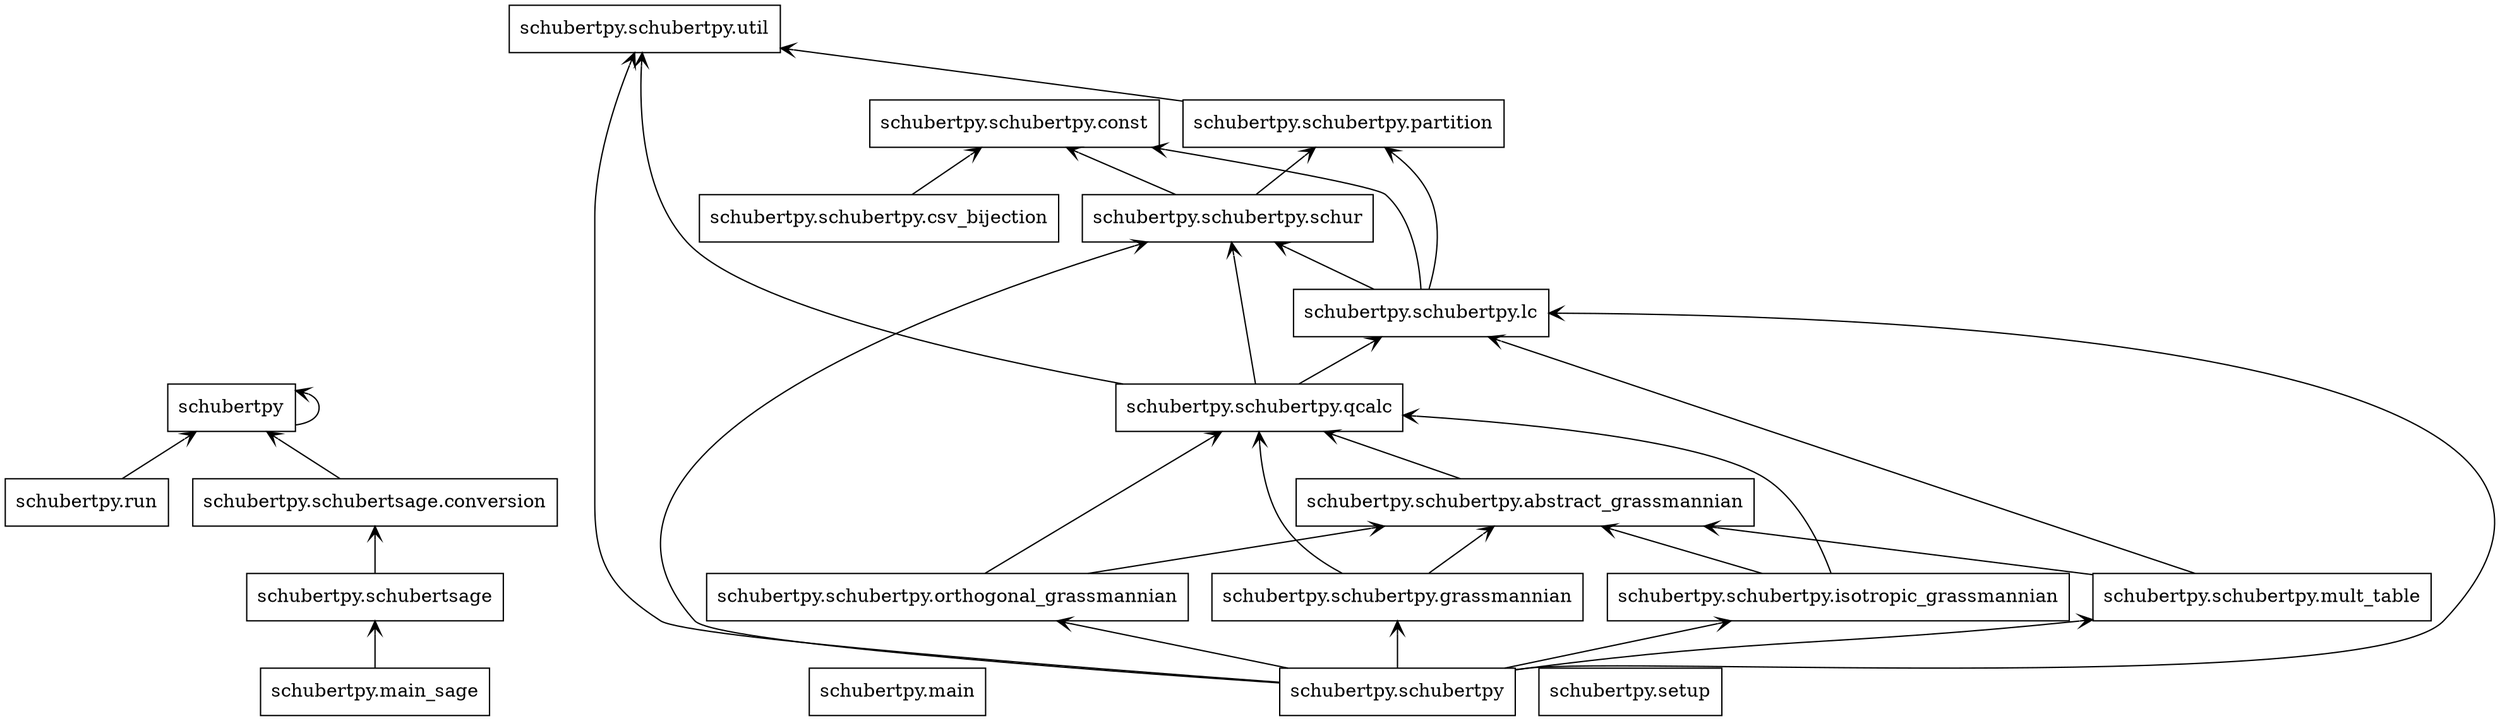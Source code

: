 digraph "packages_schubertpy" {
rankdir=BT
charset="utf-8"
"schubertpy" [color="black", label=<schubertpy>, shape="box", style="solid"];
"schubertpy.main" [color="black", label=<schubertpy.main>, shape="box", style="solid"];
"schubertpy.main_sage" [color="black", label=<schubertpy.main_sage>, shape="box", style="solid"];
"schubertpy.run" [color="black", label=<schubertpy.run>, shape="box", style="solid"];
"schubertpy.schubertpy" [color="black", label=<schubertpy.schubertpy>, shape="box", style="solid"];
"schubertpy.schubertpy.abstract_grassmannian" [color="black", label=<schubertpy.schubertpy.abstract_grassmannian>, shape="box", style="solid"];
"schubertpy.schubertpy.const" [color="black", label=<schubertpy.schubertpy.const>, shape="box", style="solid"];
"schubertpy.schubertpy.csv_bijection" [color="black", label=<schubertpy.schubertpy.csv_bijection>, shape="box", style="solid"];
"schubertpy.schubertpy.grassmannian" [color="black", label=<schubertpy.schubertpy.grassmannian>, shape="box", style="solid"];
"schubertpy.schubertpy.isotropic_grassmannian" [color="black", label=<schubertpy.schubertpy.isotropic_grassmannian>, shape="box", style="solid"];
"schubertpy.schubertpy.lc" [color="black", label=<schubertpy.schubertpy.lc>, shape="box", style="solid"];
"schubertpy.schubertpy.mult_table" [color="black", label=<schubertpy.schubertpy.mult_table>, shape="box", style="solid"];
"schubertpy.schubertpy.orthogonal_grassmannian" [color="black", label=<schubertpy.schubertpy.orthogonal_grassmannian>, shape="box", style="solid"];
"schubertpy.schubertpy.partition" [color="black", label=<schubertpy.schubertpy.partition>, shape="box", style="solid"];
"schubertpy.schubertpy.qcalc" [color="black", label=<schubertpy.schubertpy.qcalc>, shape="box", style="solid"];
"schubertpy.schubertpy.schur" [color="black", label=<schubertpy.schubertpy.schur>, shape="box", style="solid"];
"schubertpy.schubertpy.util" [color="black", label=<schubertpy.schubertpy.util>, shape="box", style="solid"];
"schubertpy.schubertsage" [color="black", label=<schubertpy.schubertsage>, shape="box", style="solid"];
"schubertpy.schubertsage.conversion" [color="black", label=<schubertpy.schubertsage.conversion>, shape="box", style="solid"];
"schubertpy.setup" [color="black", label=<schubertpy.setup>, shape="box", style="solid"];
"schubertpy" -> "schubertpy" [arrowhead="open", arrowtail="none"];
"schubertpy.main_sage" -> "schubertpy.schubertsage" [arrowhead="open", arrowtail="none"];
"schubertpy.run" -> "schubertpy" [arrowhead="open", arrowtail="none"];
"schubertpy.schubertpy" -> "schubertpy.schubertpy.grassmannian" [arrowhead="open", arrowtail="none"];
"schubertpy.schubertpy" -> "schubertpy.schubertpy.isotropic_grassmannian" [arrowhead="open", arrowtail="none"];
"schubertpy.schubertpy" -> "schubertpy.schubertpy.lc" [arrowhead="open", arrowtail="none"];
"schubertpy.schubertpy" -> "schubertpy.schubertpy.mult_table" [arrowhead="open", arrowtail="none"];
"schubertpy.schubertpy" -> "schubertpy.schubertpy.orthogonal_grassmannian" [arrowhead="open", arrowtail="none"];
"schubertpy.schubertpy" -> "schubertpy.schubertpy.schur" [arrowhead="open", arrowtail="none"];
"schubertpy.schubertpy" -> "schubertpy.schubertpy.util" [arrowhead="open", arrowtail="none"];
"schubertpy.schubertpy.abstract_grassmannian" -> "schubertpy.schubertpy.qcalc" [arrowhead="open", arrowtail="none"];
"schubertpy.schubertpy.csv_bijection" -> "schubertpy.schubertpy.const" [arrowhead="open", arrowtail="none"];
"schubertpy.schubertpy.grassmannian" -> "schubertpy.schubertpy.abstract_grassmannian" [arrowhead="open", arrowtail="none"];
"schubertpy.schubertpy.grassmannian" -> "schubertpy.schubertpy.qcalc" [arrowhead="open", arrowtail="none"];
"schubertpy.schubertpy.isotropic_grassmannian" -> "schubertpy.schubertpy.abstract_grassmannian" [arrowhead="open", arrowtail="none"];
"schubertpy.schubertpy.isotropic_grassmannian" -> "schubertpy.schubertpy.qcalc" [arrowhead="open", arrowtail="none"];
"schubertpy.schubertpy.lc" -> "schubertpy.schubertpy.const" [arrowhead="open", arrowtail="none"];
"schubertpy.schubertpy.lc" -> "schubertpy.schubertpy.partition" [arrowhead="open", arrowtail="none"];
"schubertpy.schubertpy.lc" -> "schubertpy.schubertpy.schur" [arrowhead="open", arrowtail="none"];
"schubertpy.schubertpy.mult_table" -> "schubertpy.schubertpy.abstract_grassmannian" [arrowhead="open", arrowtail="none"];
"schubertpy.schubertpy.mult_table" -> "schubertpy.schubertpy.lc" [arrowhead="open", arrowtail="none"];
"schubertpy.schubertpy.orthogonal_grassmannian" -> "schubertpy.schubertpy.abstract_grassmannian" [arrowhead="open", arrowtail="none"];
"schubertpy.schubertpy.orthogonal_grassmannian" -> "schubertpy.schubertpy.qcalc" [arrowhead="open", arrowtail="none"];
"schubertpy.schubertpy.partition" -> "schubertpy.schubertpy.util" [arrowhead="open", arrowtail="none"];
"schubertpy.schubertpy.qcalc" -> "schubertpy.schubertpy.lc" [arrowhead="open", arrowtail="none"];
"schubertpy.schubertpy.qcalc" -> "schubertpy.schubertpy.schur" [arrowhead="open", arrowtail="none"];
"schubertpy.schubertpy.qcalc" -> "schubertpy.schubertpy.util" [arrowhead="open", arrowtail="none"];
"schubertpy.schubertpy.schur" -> "schubertpy.schubertpy.const" [arrowhead="open", arrowtail="none"];
"schubertpy.schubertpy.schur" -> "schubertpy.schubertpy.partition" [arrowhead="open", arrowtail="none"];
"schubertpy.schubertsage" -> "schubertpy.schubertsage.conversion" [arrowhead="open", arrowtail="none"];
"schubertpy.schubertsage.conversion" -> "schubertpy" [arrowhead="open", arrowtail="none"];
}
